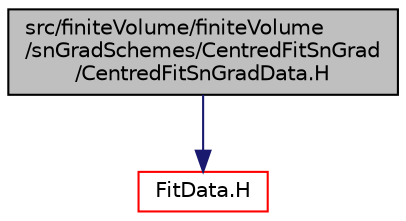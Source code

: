 digraph "src/finiteVolume/finiteVolume/snGradSchemes/CentredFitSnGrad/CentredFitSnGradData.H"
{
  bgcolor="transparent";
  edge [fontname="Helvetica",fontsize="10",labelfontname="Helvetica",labelfontsize="10"];
  node [fontname="Helvetica",fontsize="10",shape=record];
  Node1 [label="src/finiteVolume/finiteVolume\l/snGradSchemes/CentredFitSnGrad\l/CentredFitSnGradData.H",height=0.2,width=0.4,color="black", fillcolor="grey75", style="filled", fontcolor="black"];
  Node1 -> Node2 [color="midnightblue",fontsize="10",style="solid",fontname="Helvetica"];
  Node2 [label="FitData.H",height=0.2,width=0.4,color="red",URL="$a06242.html"];
}

